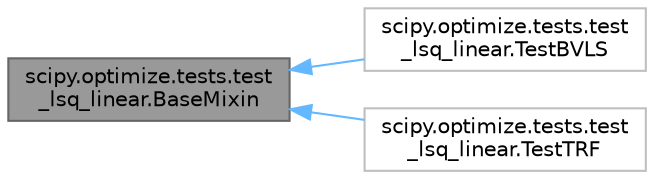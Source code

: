 digraph "scipy.optimize.tests.test_lsq_linear.BaseMixin"
{
 // LATEX_PDF_SIZE
  bgcolor="transparent";
  edge [fontname=Helvetica,fontsize=10,labelfontname=Helvetica,labelfontsize=10];
  node [fontname=Helvetica,fontsize=10,shape=box,height=0.2,width=0.4];
  rankdir="LR";
  Node1 [id="Node000001",label="scipy.optimize.tests.test\l_lsq_linear.BaseMixin",height=0.2,width=0.4,color="gray40", fillcolor="grey60", style="filled", fontcolor="black",tooltip=" "];
  Node1 -> Node2 [id="edge1_Node000001_Node000002",dir="back",color="steelblue1",style="solid",tooltip=" "];
  Node2 [id="Node000002",label="scipy.optimize.tests.test\l_lsq_linear.TestBVLS",height=0.2,width=0.4,color="grey75", fillcolor="white", style="filled",URL="$d7/d4c/classscipy_1_1optimize_1_1tests_1_1test__lsq__linear_1_1TestBVLS.html",tooltip=" "];
  Node1 -> Node3 [id="edge2_Node000001_Node000003",dir="back",color="steelblue1",style="solid",tooltip=" "];
  Node3 [id="Node000003",label="scipy.optimize.tests.test\l_lsq_linear.TestTRF",height=0.2,width=0.4,color="grey75", fillcolor="white", style="filled",URL="$d7/d97/classscipy_1_1optimize_1_1tests_1_1test__lsq__linear_1_1TestTRF.html",tooltip=" "];
}
